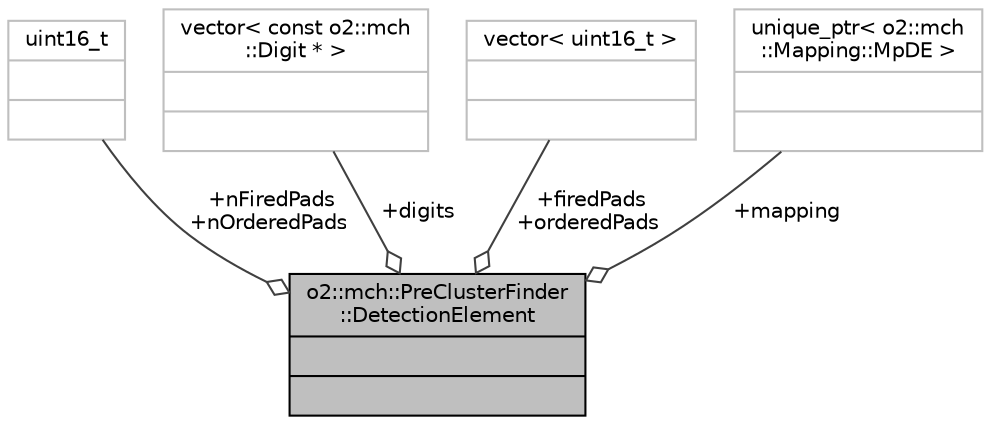digraph "o2::mch::PreClusterFinder::DetectionElement"
{
 // INTERACTIVE_SVG=YES
  bgcolor="transparent";
  edge [fontname="Helvetica",fontsize="10",labelfontname="Helvetica",labelfontsize="10"];
  node [fontname="Helvetica",fontsize="10",shape=record];
  Node1 [label="{o2::mch::PreClusterFinder\l::DetectionElement\n||}",height=0.2,width=0.4,color="black", fillcolor="grey75", style="filled", fontcolor="black"];
  Node2 -> Node1 [color="grey25",fontsize="10",style="solid",label=" +nFiredPads\n+nOrderedPads" ,arrowhead="odiamond",fontname="Helvetica"];
  Node2 [label="{uint16_t\n||}",height=0.2,width=0.4,color="grey75"];
  Node3 -> Node1 [color="grey25",fontsize="10",style="solid",label=" +digits" ,arrowhead="odiamond",fontname="Helvetica"];
  Node3 [label="{vector\< const o2::mch\l::Digit * \>\n||}",height=0.2,width=0.4,color="grey75"];
  Node4 -> Node1 [color="grey25",fontsize="10",style="solid",label=" +firedPads\n+orderedPads" ,arrowhead="odiamond",fontname="Helvetica"];
  Node4 [label="{vector\< uint16_t \>\n||}",height=0.2,width=0.4,color="grey75"];
  Node5 -> Node1 [color="grey25",fontsize="10",style="solid",label=" +mapping" ,arrowhead="odiamond",fontname="Helvetica"];
  Node5 [label="{unique_ptr\< o2::mch\l::Mapping::MpDE \>\n||}",height=0.2,width=0.4,color="grey75"];
}
